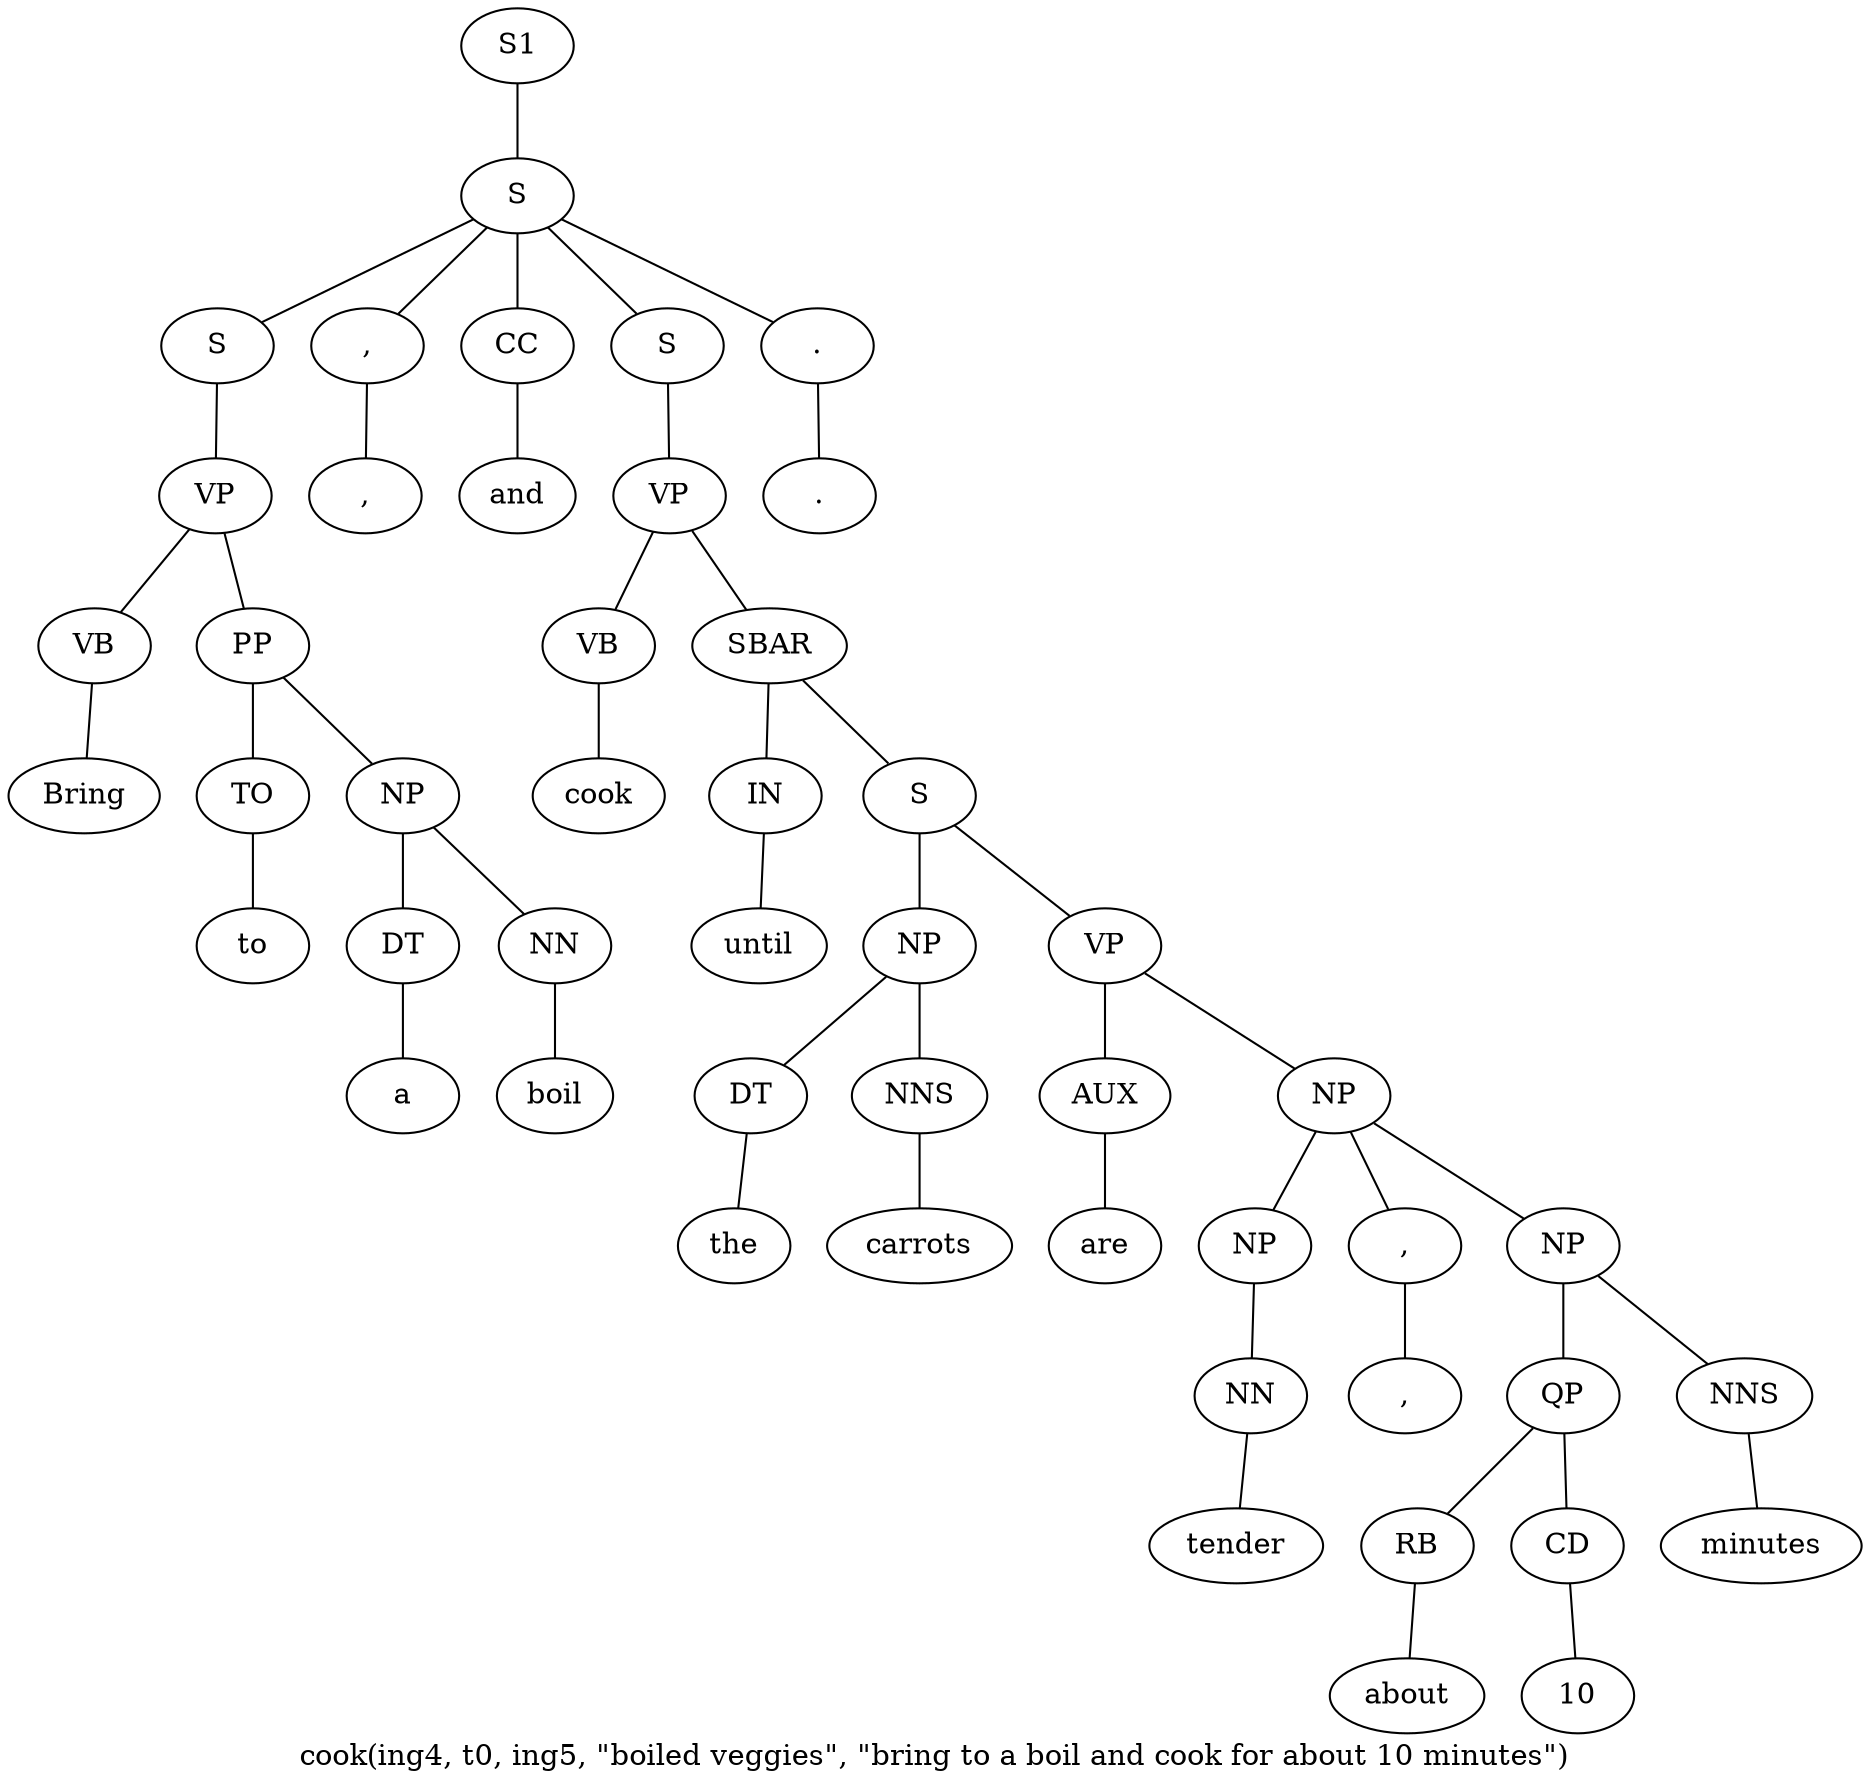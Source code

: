 graph SyntaxGraph {
	label = "cook(ing4, t0, ing5, \"boiled veggies\", \"bring to a boil and cook for about 10 minutes\")";
	Node0 [label="S1"];
	Node1 [label="S"];
	Node2 [label="S"];
	Node3 [label="VP"];
	Node4 [label="VB"];
	Node5 [label="Bring"];
	Node6 [label="PP"];
	Node7 [label="TO"];
	Node8 [label="to"];
	Node9 [label="NP"];
	Node10 [label="DT"];
	Node11 [label="a"];
	Node12 [label="NN"];
	Node13 [label="boil"];
	Node14 [label=","];
	Node15 [label=","];
	Node16 [label="CC"];
	Node17 [label="and"];
	Node18 [label="S"];
	Node19 [label="VP"];
	Node20 [label="VB"];
	Node21 [label="cook"];
	Node22 [label="SBAR"];
	Node23 [label="IN"];
	Node24 [label="until"];
	Node25 [label="S"];
	Node26 [label="NP"];
	Node27 [label="DT"];
	Node28 [label="the"];
	Node29 [label="NNS"];
	Node30 [label="carrots"];
	Node31 [label="VP"];
	Node32 [label="AUX"];
	Node33 [label="are"];
	Node34 [label="NP"];
	Node35 [label="NP"];
	Node36 [label="NN"];
	Node37 [label="tender"];
	Node38 [label=","];
	Node39 [label=","];
	Node40 [label="NP"];
	Node41 [label="QP"];
	Node42 [label="RB"];
	Node43 [label="about"];
	Node44 [label="CD"];
	Node45 [label="10"];
	Node46 [label="NNS"];
	Node47 [label="minutes"];
	Node48 [label="."];
	Node49 [label="."];

	Node0 -- Node1;
	Node1 -- Node2;
	Node1 -- Node14;
	Node1 -- Node16;
	Node1 -- Node18;
	Node1 -- Node48;
	Node2 -- Node3;
	Node3 -- Node4;
	Node3 -- Node6;
	Node4 -- Node5;
	Node6 -- Node7;
	Node6 -- Node9;
	Node7 -- Node8;
	Node9 -- Node10;
	Node9 -- Node12;
	Node10 -- Node11;
	Node12 -- Node13;
	Node14 -- Node15;
	Node16 -- Node17;
	Node18 -- Node19;
	Node19 -- Node20;
	Node19 -- Node22;
	Node20 -- Node21;
	Node22 -- Node23;
	Node22 -- Node25;
	Node23 -- Node24;
	Node25 -- Node26;
	Node25 -- Node31;
	Node26 -- Node27;
	Node26 -- Node29;
	Node27 -- Node28;
	Node29 -- Node30;
	Node31 -- Node32;
	Node31 -- Node34;
	Node32 -- Node33;
	Node34 -- Node35;
	Node34 -- Node38;
	Node34 -- Node40;
	Node35 -- Node36;
	Node36 -- Node37;
	Node38 -- Node39;
	Node40 -- Node41;
	Node40 -- Node46;
	Node41 -- Node42;
	Node41 -- Node44;
	Node42 -- Node43;
	Node44 -- Node45;
	Node46 -- Node47;
	Node48 -- Node49;
}